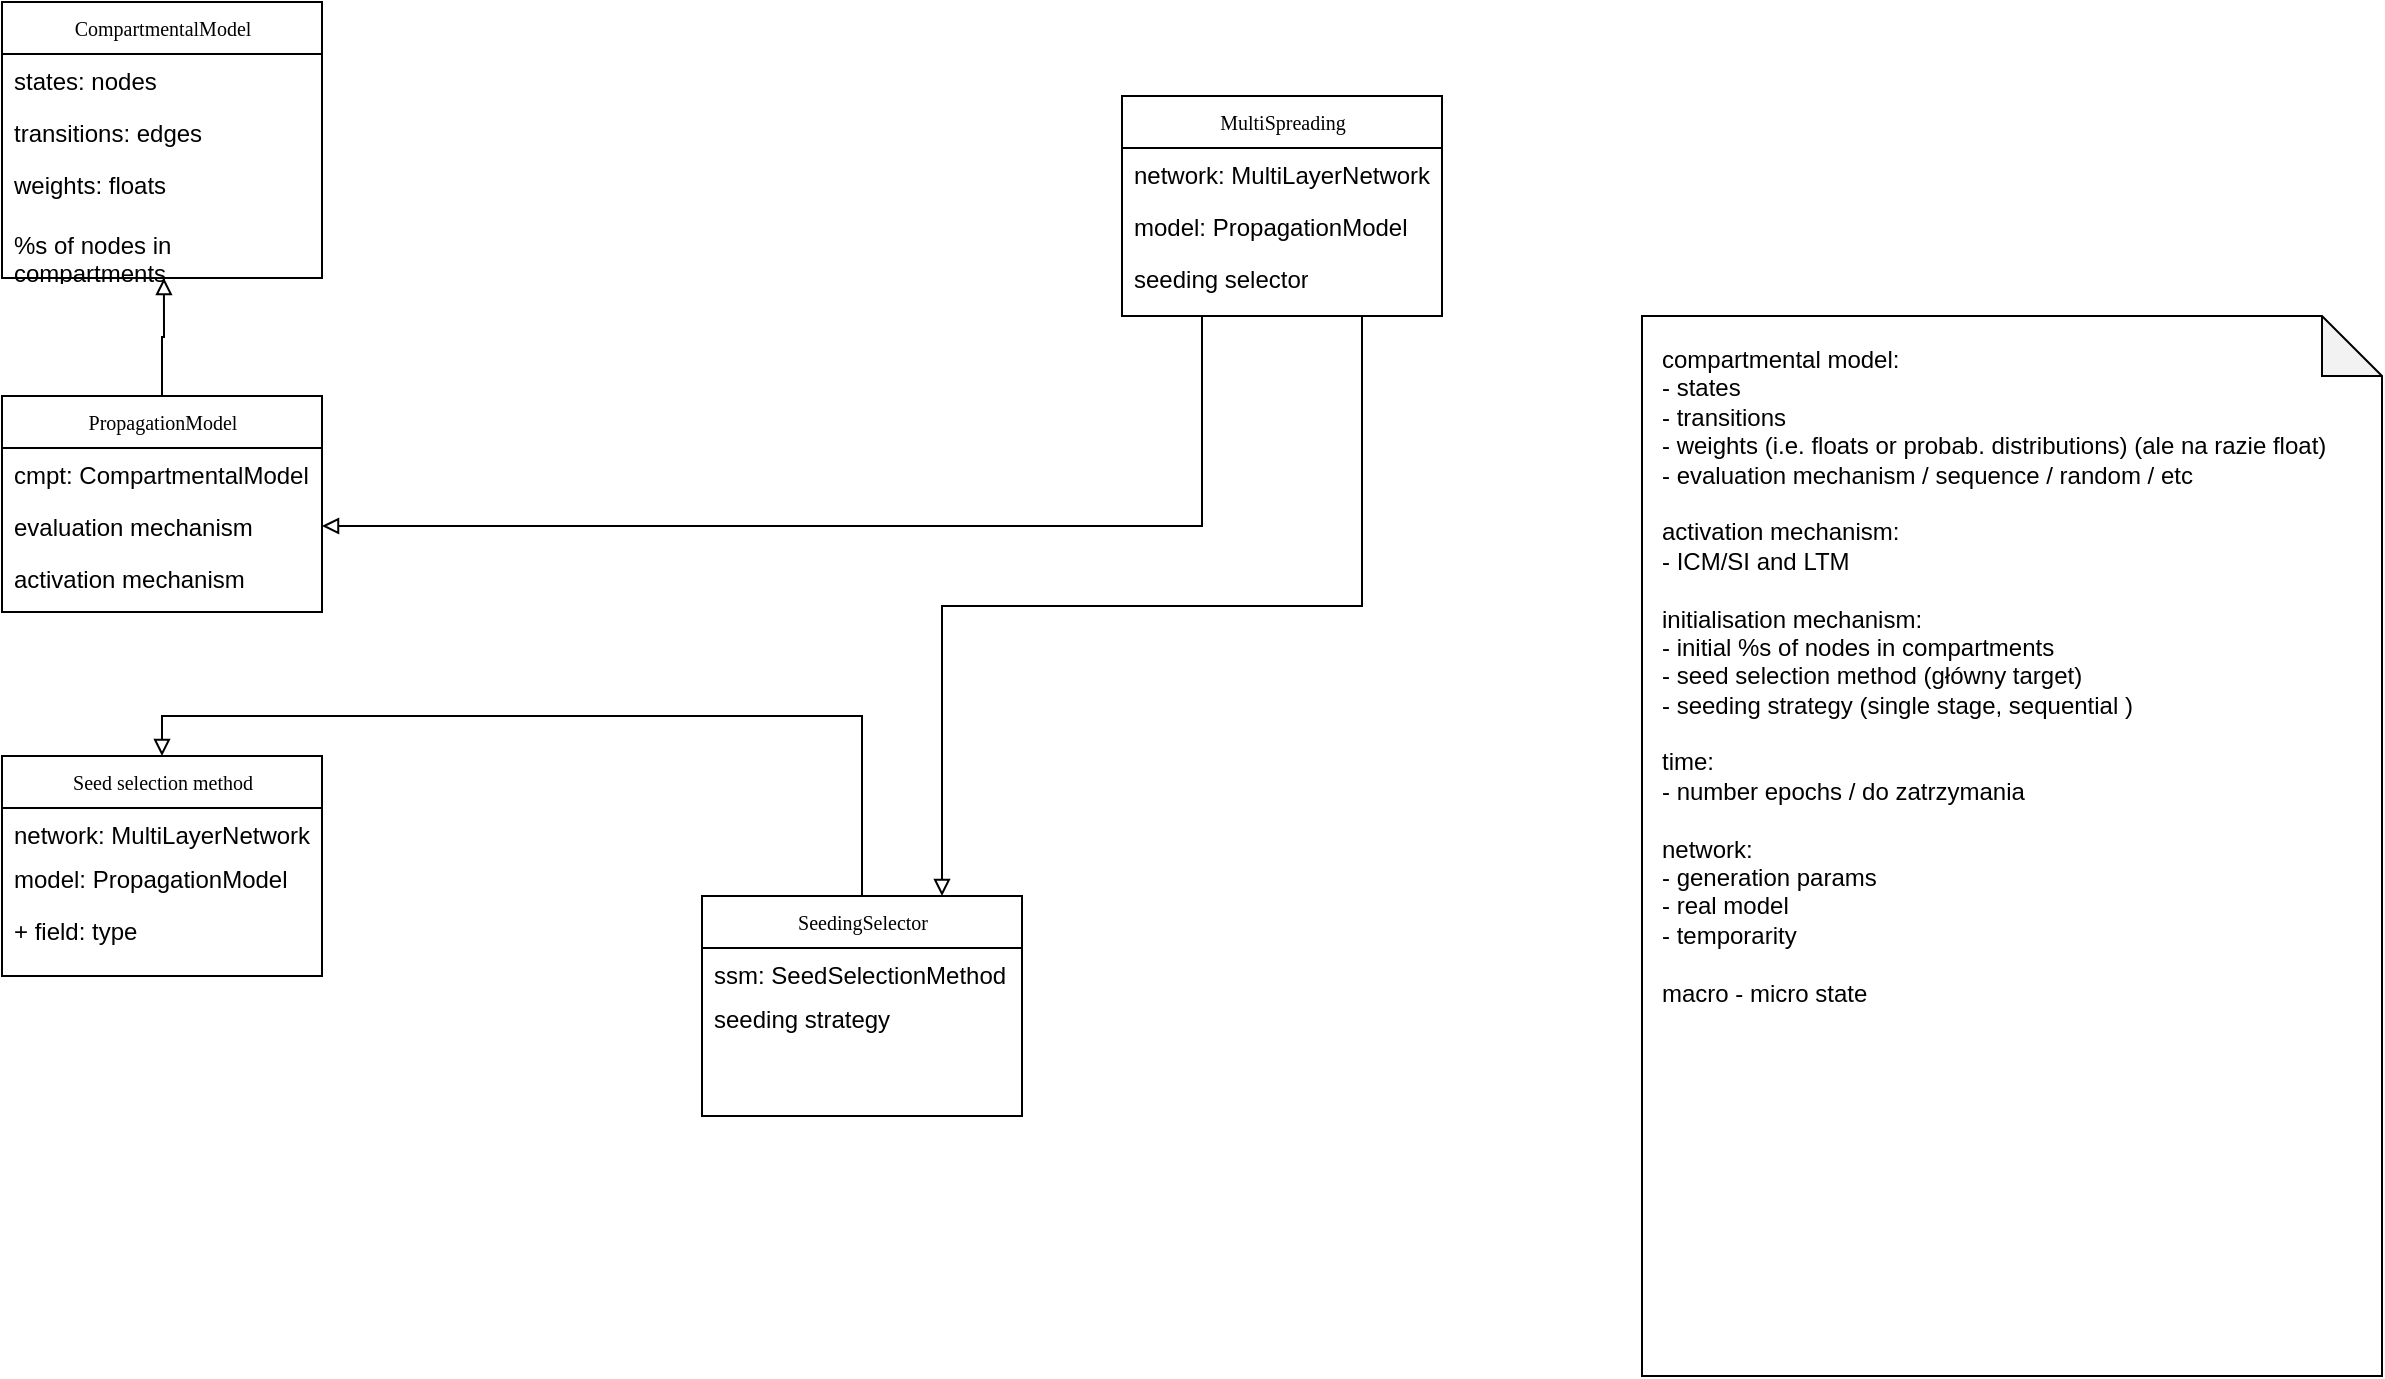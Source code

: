 <mxfile version="20.3.0" type="device"><diagram name="Page-1" id="c4acf3e9-155e-7222-9cf6-157b1a14988f"><mxGraphModel dx="576" dy="972" grid="1" gridSize="10" guides="1" tooltips="1" connect="1" arrows="1" fold="1" page="1" pageScale="1" pageWidth="850" pageHeight="1100" background="none" math="0" shadow="0"><root><mxCell id="0"/><mxCell id="1" parent="0"/><mxCell id="durX9_IvZFke2QeHL7YC-27" style="edgeStyle=orthogonalEdgeStyle;rounded=0;orthogonalLoop=1;jettySize=auto;html=1;exitX=0.75;exitY=1;exitDx=0;exitDy=0;entryX=0.75;entryY=0;entryDx=0;entryDy=0;endArrow=block;endFill=0;" edge="1" parent="1" source="durX9_IvZFke2QeHL7YC-1" target="durX9_IvZFke2QeHL7YC-9"><mxGeometry relative="1" as="geometry"/></mxCell><mxCell id="durX9_IvZFke2QeHL7YC-28" style="edgeStyle=orthogonalEdgeStyle;rounded=0;orthogonalLoop=1;jettySize=auto;html=1;exitX=0.25;exitY=1;exitDx=0;exitDy=0;entryX=1;entryY=0.5;entryDx=0;entryDy=0;endArrow=block;endFill=0;" edge="1" parent="1" source="durX9_IvZFke2QeHL7YC-1" target="durX9_IvZFke2QeHL7YC-21"><mxGeometry relative="1" as="geometry"/></mxCell><mxCell id="durX9_IvZFke2QeHL7YC-1" value="MultiSpreading" style="swimlane;html=1;fontStyle=0;childLayout=stackLayout;horizontal=1;startSize=26;fillColor=none;horizontalStack=0;resizeParent=1;resizeLast=0;collapsible=1;marginBottom=0;swimlaneFillColor=#ffffff;rounded=0;shadow=0;comic=0;labelBackgroundColor=none;strokeWidth=1;fontFamily=Verdana;fontSize=10;align=center;" vertex="1" parent="1"><mxGeometry x="1630" y="120" width="160" height="110" as="geometry"/></mxCell><mxCell id="durX9_IvZFke2QeHL7YC-2" value="network: MultiLayerNetwork" style="text;html=1;strokeColor=none;fillColor=none;align=left;verticalAlign=top;spacingLeft=4;spacingRight=4;whiteSpace=wrap;overflow=hidden;rotatable=0;points=[[0,0.5],[1,0.5]];portConstraint=eastwest;" vertex="1" parent="durX9_IvZFke2QeHL7YC-1"><mxGeometry y="26" width="160" height="26" as="geometry"/></mxCell><mxCell id="durX9_IvZFke2QeHL7YC-3" value="model: PropagationModel" style="text;html=1;strokeColor=none;fillColor=none;align=left;verticalAlign=top;spacingLeft=4;spacingRight=4;whiteSpace=wrap;overflow=hidden;rotatable=0;points=[[0,0.5],[1,0.5]];portConstraint=eastwest;" vertex="1" parent="durX9_IvZFke2QeHL7YC-1"><mxGeometry y="52" width="160" height="26" as="geometry"/></mxCell><mxCell id="durX9_IvZFke2QeHL7YC-4" value="seeding selector" style="text;html=1;strokeColor=none;fillColor=none;align=left;verticalAlign=top;spacingLeft=4;spacingRight=4;whiteSpace=wrap;overflow=hidden;rotatable=0;points=[[0,0.5],[1,0.5]];portConstraint=eastwest;" vertex="1" parent="durX9_IvZFke2QeHL7YC-1"><mxGeometry y="78" width="160" height="26" as="geometry"/></mxCell><mxCell id="durX9_IvZFke2QeHL7YC-5" value="CompartmentalModel" style="swimlane;html=1;fontStyle=0;childLayout=stackLayout;horizontal=1;startSize=26;fillColor=none;horizontalStack=0;resizeParent=1;resizeLast=0;collapsible=1;marginBottom=0;swimlaneFillColor=#ffffff;rounded=0;shadow=0;comic=0;labelBackgroundColor=none;strokeWidth=1;fontFamily=Verdana;fontSize=10;align=center;" vertex="1" parent="1"><mxGeometry x="1070" y="73" width="160" height="138" as="geometry"/></mxCell><mxCell id="durX9_IvZFke2QeHL7YC-6" value="states: nodes" style="text;html=1;strokeColor=none;fillColor=none;align=left;verticalAlign=top;spacingLeft=4;spacingRight=4;whiteSpace=wrap;overflow=hidden;rotatable=0;points=[[0,0.5],[1,0.5]];portConstraint=eastwest;" vertex="1" parent="durX9_IvZFke2QeHL7YC-5"><mxGeometry y="26" width="160" height="26" as="geometry"/></mxCell><mxCell id="durX9_IvZFke2QeHL7YC-7" value="transitions: edges" style="text;html=1;strokeColor=none;fillColor=none;align=left;verticalAlign=top;spacingLeft=4;spacingRight=4;whiteSpace=wrap;overflow=hidden;rotatable=0;points=[[0,0.5],[1,0.5]];portConstraint=eastwest;" vertex="1" parent="durX9_IvZFke2QeHL7YC-5"><mxGeometry y="52" width="160" height="26" as="geometry"/></mxCell><mxCell id="durX9_IvZFke2QeHL7YC-8" value="weights: floats" style="text;html=1;align=left;verticalAlign=top;spacingLeft=4;spacingRight=4;whiteSpace=wrap;overflow=hidden;rotatable=0;points=[[0,0.5],[1,0.5]];portConstraint=eastwest;" vertex="1" parent="durX9_IvZFke2QeHL7YC-5"><mxGeometry y="78" width="160" height="30" as="geometry"/></mxCell><mxCell id="durX9_IvZFke2QeHL7YC-24" value="%s of nodes in compartments" style="text;html=1;align=left;verticalAlign=top;spacingLeft=4;spacingRight=4;whiteSpace=wrap;overflow=hidden;rotatable=0;points=[[0,0.5],[1,0.5]];portConstraint=eastwest;" vertex="1" parent="durX9_IvZFke2QeHL7YC-5"><mxGeometry y="108" width="160" height="30" as="geometry"/></mxCell><mxCell id="durX9_IvZFke2QeHL7YC-25" style="edgeStyle=orthogonalEdgeStyle;rounded=0;orthogonalLoop=1;jettySize=auto;html=1;exitX=0.5;exitY=0;exitDx=0;exitDy=0;entryX=0.5;entryY=0;entryDx=0;entryDy=0;endArrow=block;endFill=0;" edge="1" parent="1" source="durX9_IvZFke2QeHL7YC-9" target="durX9_IvZFke2QeHL7YC-13"><mxGeometry relative="1" as="geometry"/></mxCell><mxCell id="durX9_IvZFke2QeHL7YC-9" value="SeedingSelector" style="swimlane;html=1;fontStyle=0;childLayout=stackLayout;horizontal=1;startSize=26;fillColor=none;horizontalStack=0;resizeParent=1;resizeLast=0;collapsible=1;marginBottom=0;swimlaneFillColor=#ffffff;rounded=0;shadow=0;comic=0;labelBackgroundColor=none;strokeWidth=1;fontFamily=Verdana;fontSize=10;align=center;" vertex="1" parent="1"><mxGeometry x="1420" y="520" width="160" height="110" as="geometry"/></mxCell><mxCell id="durX9_IvZFke2QeHL7YC-10" value="ssm: SeedSelectionMethod" style="text;html=1;strokeColor=none;fillColor=none;align=left;verticalAlign=top;spacingLeft=4;spacingRight=4;whiteSpace=wrap;overflow=hidden;rotatable=0;points=[[0,0.5],[1,0.5]];portConstraint=eastwest;" vertex="1" parent="durX9_IvZFke2QeHL7YC-9"><mxGeometry y="26" width="160" height="22" as="geometry"/></mxCell><mxCell id="durX9_IvZFke2QeHL7YC-11" value="seeding strategy" style="text;html=1;strokeColor=none;fillColor=none;align=left;verticalAlign=top;spacingLeft=4;spacingRight=4;whiteSpace=wrap;overflow=hidden;rotatable=0;points=[[0,0.5],[1,0.5]];portConstraint=eastwest;" vertex="1" parent="durX9_IvZFke2QeHL7YC-9"><mxGeometry y="48" width="160" height="26" as="geometry"/></mxCell><mxCell id="durX9_IvZFke2QeHL7YC-13" value="Seed selection method" style="swimlane;html=1;fontStyle=0;childLayout=stackLayout;horizontal=1;startSize=26;fillColor=none;horizontalStack=0;resizeParent=1;resizeLast=0;collapsible=1;marginBottom=0;swimlaneFillColor=#ffffff;rounded=0;shadow=0;comic=0;labelBackgroundColor=none;strokeWidth=1;fontFamily=Verdana;fontSize=10;align=center;" vertex="1" parent="1"><mxGeometry x="1070" y="450" width="160" height="110" as="geometry"/></mxCell><mxCell id="durX9_IvZFke2QeHL7YC-14" value="network: MultiLayerNetwork" style="text;html=1;strokeColor=none;fillColor=none;align=left;verticalAlign=top;spacingLeft=4;spacingRight=4;whiteSpace=wrap;overflow=hidden;rotatable=0;points=[[0,0.5],[1,0.5]];portConstraint=eastwest;" vertex="1" parent="durX9_IvZFke2QeHL7YC-13"><mxGeometry y="26" width="160" height="22" as="geometry"/></mxCell><mxCell id="durX9_IvZFke2QeHL7YC-15" value="model: PropagationModel" style="text;html=1;strokeColor=none;fillColor=none;align=left;verticalAlign=top;spacingLeft=4;spacingRight=4;whiteSpace=wrap;overflow=hidden;rotatable=0;points=[[0,0.5],[1,0.5]];portConstraint=eastwest;" vertex="1" parent="durX9_IvZFke2QeHL7YC-13"><mxGeometry y="48" width="160" height="26" as="geometry"/></mxCell><mxCell id="durX9_IvZFke2QeHL7YC-16" value="+ field: type" style="text;html=1;strokeColor=none;fillColor=none;align=left;verticalAlign=top;spacingLeft=4;spacingRight=4;whiteSpace=wrap;overflow=hidden;rotatable=0;points=[[0,0.5],[1,0.5]];portConstraint=eastwest;" vertex="1" parent="durX9_IvZFke2QeHL7YC-13"><mxGeometry y="74" width="160" height="26" as="geometry"/></mxCell><mxCell id="durX9_IvZFke2QeHL7YC-18" value="compartmental model:&lt;br&gt;- states&lt;br&gt;- transitions&lt;br&gt;- weights (i.e. floats or probab. distributions) (ale na razie float)&lt;br&gt;- evaluation mechanism / sequence / random / etc&lt;br&gt;&lt;br&gt;activation mechanism:&lt;br&gt;- ICM/SI and LTM&lt;br&gt;&lt;br&gt;initialisation mechanism:&lt;br&gt;- initial %s of nodes in compartments&lt;br&gt;- seed selection method (główny target)&lt;br&gt;- seeding strategy (single stage, sequential )&lt;br&gt;&lt;br&gt;time:&lt;br&gt;- number epochs / do zatrzymania&lt;br&gt;&lt;br&gt;network:&lt;br&gt;- generation params&lt;br&gt;- real model&lt;br&gt;- temporarity&lt;br&gt;&lt;br&gt;macro - micro state" style="shape=note;whiteSpace=wrap;html=1;backgroundOutline=1;darkOpacity=0.05;verticalAlign=top;align=left;spacingLeft=5;spacingBottom=5;spacingRight=5;spacingTop=5;spacing=5;" vertex="1" parent="1"><mxGeometry x="1890" y="230" width="370" height="530" as="geometry"/></mxCell><mxCell id="durX9_IvZFke2QeHL7YC-23" style="edgeStyle=orthogonalEdgeStyle;rounded=0;orthogonalLoop=1;jettySize=auto;html=1;exitX=0.5;exitY=0;exitDx=0;exitDy=0;endArrow=block;endFill=0;entryX=0.506;entryY=1;entryDx=0;entryDy=0;entryPerimeter=0;" edge="1" parent="1" source="durX9_IvZFke2QeHL7YC-19" target="durX9_IvZFke2QeHL7YC-24"><mxGeometry relative="1" as="geometry"><mxPoint x="1180" y="230" as="targetPoint"/></mxGeometry></mxCell><mxCell id="durX9_IvZFke2QeHL7YC-19" value="PropagationModel" style="swimlane;html=1;fontStyle=0;childLayout=stackLayout;horizontal=1;startSize=26;fillColor=none;horizontalStack=0;resizeParent=1;resizeLast=0;collapsible=1;marginBottom=0;swimlaneFillColor=#ffffff;rounded=0;shadow=0;comic=0;labelBackgroundColor=none;strokeWidth=1;fontFamily=Verdana;fontSize=10;align=center;" vertex="1" parent="1"><mxGeometry x="1070" y="270" width="160" height="108" as="geometry"/></mxCell><mxCell id="durX9_IvZFke2QeHL7YC-20" value="cmpt: CompartmentalModel" style="text;html=1;strokeColor=none;fillColor=none;align=left;verticalAlign=top;spacingLeft=4;spacingRight=4;whiteSpace=wrap;overflow=hidden;rotatable=0;points=[[0,0.5],[1,0.5]];portConstraint=eastwest;" vertex="1" parent="durX9_IvZFke2QeHL7YC-19"><mxGeometry y="26" width="160" height="26" as="geometry"/></mxCell><mxCell id="durX9_IvZFke2QeHL7YC-21" value="evaluation mechanism" style="text;html=1;strokeColor=none;fillColor=none;align=left;verticalAlign=top;spacingLeft=4;spacingRight=4;whiteSpace=wrap;overflow=hidden;rotatable=0;points=[[0,0.5],[1,0.5]];portConstraint=eastwest;" vertex="1" parent="durX9_IvZFke2QeHL7YC-19"><mxGeometry y="52" width="160" height="26" as="geometry"/></mxCell><mxCell id="durX9_IvZFke2QeHL7YC-22" value="activation mechanism" style="text;html=1;align=left;verticalAlign=top;spacingLeft=4;spacingRight=4;whiteSpace=wrap;overflow=hidden;rotatable=0;points=[[0,0.5],[1,0.5]];portConstraint=eastwest;" vertex="1" parent="durX9_IvZFke2QeHL7YC-19"><mxGeometry y="78" width="160" height="30" as="geometry"/></mxCell></root></mxGraphModel></diagram></mxfile>
